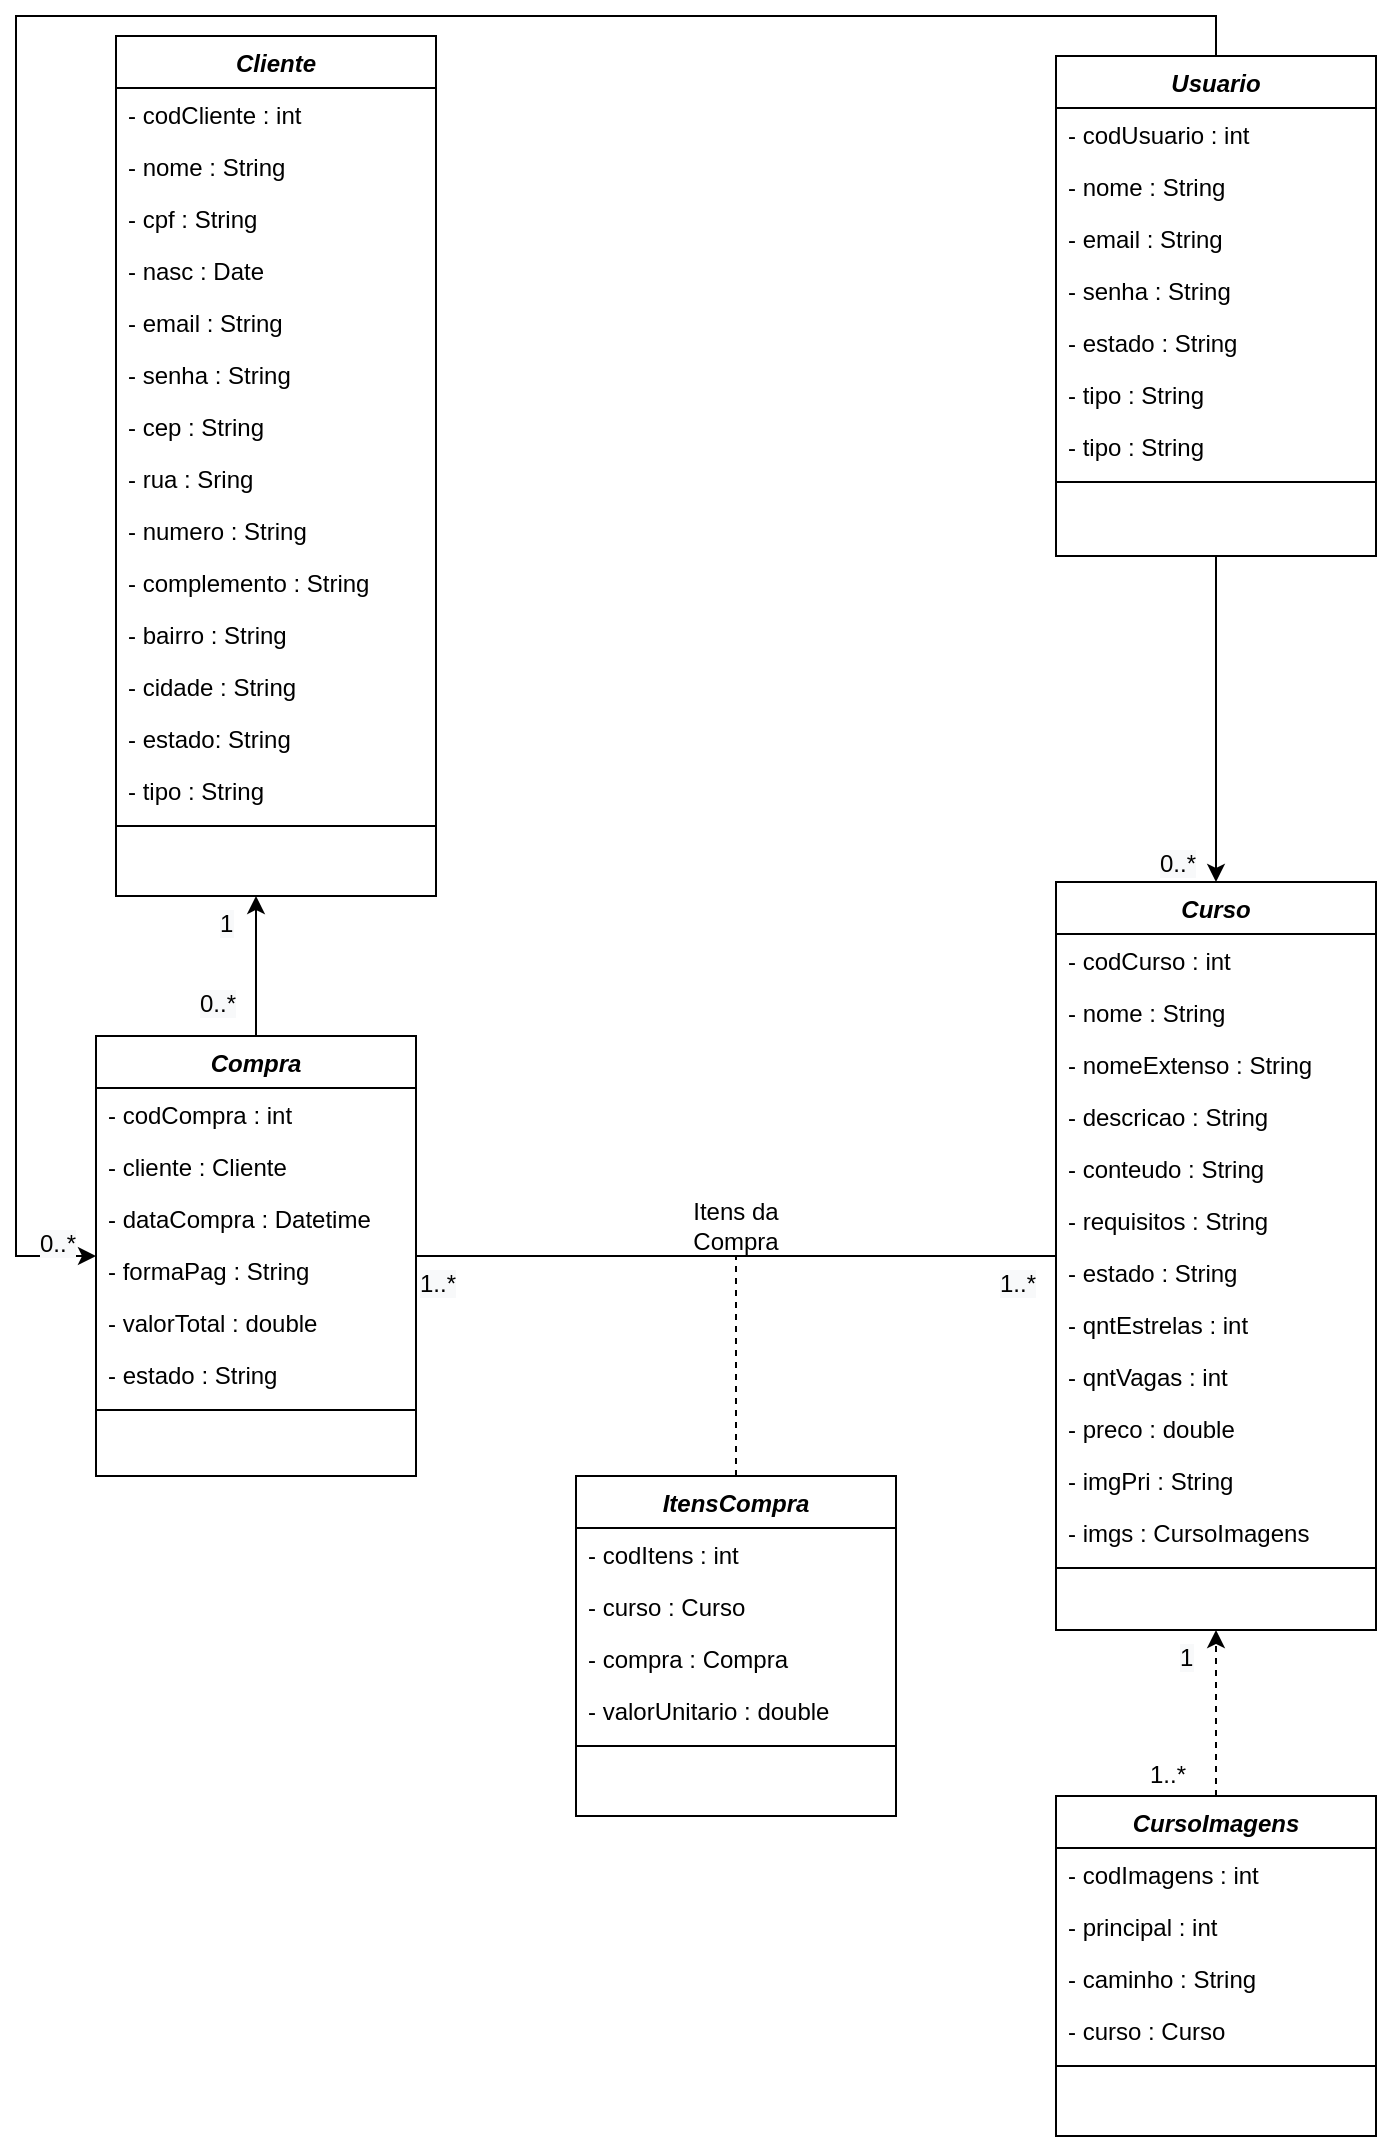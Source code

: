 <mxfile version="14.7.7" type="device"><diagram id="C5RBs43oDa-KdzZeNtuy" name="Page-1"><mxGraphModel dx="1422" dy="1963" grid="1" gridSize="10" guides="1" tooltips="1" connect="1" arrows="1" fold="1" page="1" pageScale="1" pageWidth="827" pageHeight="1169" math="0" shadow="0"><root><mxCell id="WIyWlLk6GJQsqaUBKTNV-0"/><mxCell id="WIyWlLk6GJQsqaUBKTNV-1" parent="WIyWlLk6GJQsqaUBKTNV-0"/><mxCell id="cJGZvTrBkpMUm25TYXnJ-0" value="Curso" style="swimlane;fontStyle=3;align=center;verticalAlign=top;childLayout=stackLayout;horizontal=1;startSize=26;horizontalStack=0;resizeParent=1;resizeLast=0;collapsible=1;marginBottom=0;rounded=0;shadow=0;strokeWidth=1;labelBackgroundColor=none;" parent="WIyWlLk6GJQsqaUBKTNV-1" vertex="1"><mxGeometry x="590" y="433" width="160" height="374" as="geometry"><mxRectangle x="230" y="140" width="160" height="26" as="alternateBounds"/></mxGeometry></mxCell><mxCell id="cJGZvTrBkpMUm25TYXnJ-1" value="- codCurso : int" style="text;align=left;verticalAlign=top;spacingLeft=4;spacingRight=4;overflow=hidden;rotatable=0;points=[[0,0.5],[1,0.5]];portConstraint=eastwest;" parent="cJGZvTrBkpMUm25TYXnJ-0" vertex="1"><mxGeometry y="26" width="160" height="26" as="geometry"/></mxCell><mxCell id="cJGZvTrBkpMUm25TYXnJ-2" value="- nome : String" style="text;align=left;verticalAlign=top;spacingLeft=4;spacingRight=4;overflow=hidden;rotatable=0;points=[[0,0.5],[1,0.5]];portConstraint=eastwest;rounded=0;shadow=0;html=0;" parent="cJGZvTrBkpMUm25TYXnJ-0" vertex="1"><mxGeometry y="52" width="160" height="26" as="geometry"/></mxCell><mxCell id="cJGZvTrBkpMUm25TYXnJ-3" value="- nomeExtenso : String" style="text;align=left;verticalAlign=top;spacingLeft=4;spacingRight=4;overflow=hidden;rotatable=0;points=[[0,0.5],[1,0.5]];portConstraint=eastwest;rounded=0;shadow=0;html=0;" parent="cJGZvTrBkpMUm25TYXnJ-0" vertex="1"><mxGeometry y="78" width="160" height="26" as="geometry"/></mxCell><mxCell id="cJGZvTrBkpMUm25TYXnJ-5" value="- descricao : String" style="text;align=left;verticalAlign=top;spacingLeft=4;spacingRight=4;overflow=hidden;rotatable=0;points=[[0,0.5],[1,0.5]];portConstraint=eastwest;" parent="cJGZvTrBkpMUm25TYXnJ-0" vertex="1"><mxGeometry y="104" width="160" height="26" as="geometry"/></mxCell><mxCell id="cJGZvTrBkpMUm25TYXnJ-14" value="- conteudo : String" style="text;align=left;verticalAlign=top;spacingLeft=4;spacingRight=4;overflow=hidden;rotatable=0;points=[[0,0.5],[1,0.5]];portConstraint=eastwest;" parent="cJGZvTrBkpMUm25TYXnJ-0" vertex="1"><mxGeometry y="130" width="160" height="26" as="geometry"/></mxCell><mxCell id="cJGZvTrBkpMUm25TYXnJ-15" value="- requisitos : String" style="text;align=left;verticalAlign=top;spacingLeft=4;spacingRight=4;overflow=hidden;rotatable=0;points=[[0,0.5],[1,0.5]];portConstraint=eastwest;" parent="cJGZvTrBkpMUm25TYXnJ-0" vertex="1"><mxGeometry y="156" width="160" height="26" as="geometry"/></mxCell><mxCell id="cJGZvTrBkpMUm25TYXnJ-17" value="- estado : String" style="text;align=left;verticalAlign=top;spacingLeft=4;spacingRight=4;overflow=hidden;rotatable=0;points=[[0,0.5],[1,0.5]];portConstraint=eastwest;" parent="cJGZvTrBkpMUm25TYXnJ-0" vertex="1"><mxGeometry y="182" width="160" height="26" as="geometry"/></mxCell><mxCell id="cJGZvTrBkpMUm25TYXnJ-18" value="- qntEstrelas : int" style="text;align=left;verticalAlign=top;spacingLeft=4;spacingRight=4;overflow=hidden;rotatable=0;points=[[0,0.5],[1,0.5]];portConstraint=eastwest;" parent="cJGZvTrBkpMUm25TYXnJ-0" vertex="1"><mxGeometry y="208" width="160" height="26" as="geometry"/></mxCell><mxCell id="cJGZvTrBkpMUm25TYXnJ-19" value="- qntVagas : int" style="text;align=left;verticalAlign=top;spacingLeft=4;spacingRight=4;overflow=hidden;rotatable=0;points=[[0,0.5],[1,0.5]];portConstraint=eastwest;" parent="cJGZvTrBkpMUm25TYXnJ-0" vertex="1"><mxGeometry y="234" width="160" height="26" as="geometry"/></mxCell><mxCell id="cJGZvTrBkpMUm25TYXnJ-21" value="- preco : double" style="text;align=left;verticalAlign=top;spacingLeft=4;spacingRight=4;overflow=hidden;rotatable=0;points=[[0,0.5],[1,0.5]];portConstraint=eastwest;" parent="cJGZvTrBkpMUm25TYXnJ-0" vertex="1"><mxGeometry y="260" width="160" height="26" as="geometry"/></mxCell><mxCell id="cJGZvTrBkpMUm25TYXnJ-20" value="- imgPri : String" style="text;align=left;verticalAlign=top;spacingLeft=4;spacingRight=4;overflow=hidden;rotatable=0;points=[[0,0.5],[1,0.5]];portConstraint=eastwest;" parent="cJGZvTrBkpMUm25TYXnJ-0" vertex="1"><mxGeometry y="286" width="160" height="26" as="geometry"/></mxCell><mxCell id="cJGZvTrBkpMUm25TYXnJ-23" value="- imgs : CursoImagens" style="text;align=left;verticalAlign=top;spacingLeft=4;spacingRight=4;overflow=hidden;rotatable=0;points=[[0,0.5],[1,0.5]];portConstraint=eastwest;" parent="cJGZvTrBkpMUm25TYXnJ-0" vertex="1"><mxGeometry y="312" width="160" height="26" as="geometry"/></mxCell><mxCell id="cJGZvTrBkpMUm25TYXnJ-4" value="" style="line;html=1;strokeWidth=1;align=left;verticalAlign=middle;spacingTop=-1;spacingLeft=3;spacingRight=3;rotatable=0;labelPosition=right;points=[];portConstraint=eastwest;" parent="cJGZvTrBkpMUm25TYXnJ-0" vertex="1"><mxGeometry y="338" width="160" height="10" as="geometry"/></mxCell><mxCell id="cJGZvTrBkpMUm25TYXnJ-44" style="edgeStyle=orthogonalEdgeStyle;rounded=0;orthogonalLoop=1;jettySize=auto;html=1;entryX=0.5;entryY=1;entryDx=0;entryDy=0;dashed=1;" parent="WIyWlLk6GJQsqaUBKTNV-1" source="cJGZvTrBkpMUm25TYXnJ-25" target="cJGZvTrBkpMUm25TYXnJ-0" edge="1"><mxGeometry relative="1" as="geometry"/></mxCell><mxCell id="cJGZvTrBkpMUm25TYXnJ-25" value="CursoImagens" style="swimlane;fontStyle=3;align=center;verticalAlign=top;childLayout=stackLayout;horizontal=1;startSize=26;horizontalStack=0;resizeParent=1;resizeLast=0;collapsible=1;marginBottom=0;rounded=0;shadow=0;strokeWidth=1;labelBackgroundColor=none;" parent="WIyWlLk6GJQsqaUBKTNV-1" vertex="1"><mxGeometry x="590" y="890" width="160" height="170" as="geometry"><mxRectangle x="230" y="140" width="160" height="26" as="alternateBounds"/></mxGeometry></mxCell><mxCell id="cJGZvTrBkpMUm25TYXnJ-26" value="- codImagens : int" style="text;align=left;verticalAlign=top;spacingLeft=4;spacingRight=4;overflow=hidden;rotatable=0;points=[[0,0.5],[1,0.5]];portConstraint=eastwest;" parent="cJGZvTrBkpMUm25TYXnJ-25" vertex="1"><mxGeometry y="26" width="160" height="26" as="geometry"/></mxCell><mxCell id="cJGZvTrBkpMUm25TYXnJ-27" value="- principal : int" style="text;align=left;verticalAlign=top;spacingLeft=4;spacingRight=4;overflow=hidden;rotatable=0;points=[[0,0.5],[1,0.5]];portConstraint=eastwest;rounded=0;shadow=0;html=0;" parent="cJGZvTrBkpMUm25TYXnJ-25" vertex="1"><mxGeometry y="52" width="160" height="26" as="geometry"/></mxCell><mxCell id="cJGZvTrBkpMUm25TYXnJ-28" value="- caminho : String" style="text;align=left;verticalAlign=top;spacingLeft=4;spacingRight=4;overflow=hidden;rotatable=0;points=[[0,0.5],[1,0.5]];portConstraint=eastwest;rounded=0;shadow=0;html=0;" parent="cJGZvTrBkpMUm25TYXnJ-25" vertex="1"><mxGeometry y="78" width="160" height="26" as="geometry"/></mxCell><mxCell id="cJGZvTrBkpMUm25TYXnJ-29" value="- curso : Curso" style="text;align=left;verticalAlign=top;spacingLeft=4;spacingRight=4;overflow=hidden;rotatable=0;points=[[0,0.5],[1,0.5]];portConstraint=eastwest;" parent="cJGZvTrBkpMUm25TYXnJ-25" vertex="1"><mxGeometry y="104" width="160" height="26" as="geometry"/></mxCell><mxCell id="cJGZvTrBkpMUm25TYXnJ-38" value="" style="line;html=1;strokeWidth=1;align=left;verticalAlign=middle;spacingTop=-1;spacingLeft=3;spacingRight=3;rotatable=0;labelPosition=right;points=[];portConstraint=eastwest;" parent="cJGZvTrBkpMUm25TYXnJ-25" vertex="1"><mxGeometry y="130" width="160" height="10" as="geometry"/></mxCell><mxCell id="cJGZvTrBkpMUm25TYXnJ-45" value="1..*" style="resizable=0;align=left;verticalAlign=bottom;labelBackgroundColor=none;fontSize=12;" parent="WIyWlLk6GJQsqaUBKTNV-1" connectable="0" vertex="1"><mxGeometry x="640" y="880" as="geometry"><mxPoint x="-5" y="8" as="offset"/></mxGeometry></mxCell><mxCell id="cJGZvTrBkpMUm25TYXnJ-117" style="edgeStyle=orthogonalEdgeStyle;rounded=0;orthogonalLoop=1;jettySize=auto;html=1;endArrow=none;endFill=0;dashed=1;" parent="WIyWlLk6GJQsqaUBKTNV-1" source="cJGZvTrBkpMUm25TYXnJ-49" target="cJGZvTrBkpMUm25TYXnJ-118" edge="1"><mxGeometry relative="1" as="geometry"><mxPoint x="430" y="620" as="targetPoint"/></mxGeometry></mxCell><mxCell id="cJGZvTrBkpMUm25TYXnJ-49" value="ItensCompra" style="swimlane;fontStyle=3;align=center;verticalAlign=top;childLayout=stackLayout;horizontal=1;startSize=26;horizontalStack=0;resizeParent=1;resizeLast=0;collapsible=1;marginBottom=0;rounded=0;shadow=0;strokeWidth=1;labelBackgroundColor=none;" parent="WIyWlLk6GJQsqaUBKTNV-1" vertex="1"><mxGeometry x="350" y="730" width="160" height="170" as="geometry"><mxRectangle x="230" y="140" width="160" height="26" as="alternateBounds"/></mxGeometry></mxCell><mxCell id="cJGZvTrBkpMUm25TYXnJ-50" value="- codItens : int" style="text;align=left;verticalAlign=top;spacingLeft=4;spacingRight=4;overflow=hidden;rotatable=0;points=[[0,0.5],[1,0.5]];portConstraint=eastwest;" parent="cJGZvTrBkpMUm25TYXnJ-49" vertex="1"><mxGeometry y="26" width="160" height="26" as="geometry"/></mxCell><mxCell id="cJGZvTrBkpMUm25TYXnJ-51" value="- curso : Curso" style="text;align=left;verticalAlign=top;spacingLeft=4;spacingRight=4;overflow=hidden;rotatable=0;points=[[0,0.5],[1,0.5]];portConstraint=eastwest;rounded=0;shadow=0;html=0;" parent="cJGZvTrBkpMUm25TYXnJ-49" vertex="1"><mxGeometry y="52" width="160" height="26" as="geometry"/></mxCell><mxCell id="cJGZvTrBkpMUm25TYXnJ-52" value="- compra : Compra" style="text;align=left;verticalAlign=top;spacingLeft=4;spacingRight=4;overflow=hidden;rotatable=0;points=[[0,0.5],[1,0.5]];portConstraint=eastwest;rounded=0;shadow=0;html=0;" parent="cJGZvTrBkpMUm25TYXnJ-49" vertex="1"><mxGeometry y="78" width="160" height="26" as="geometry"/></mxCell><mxCell id="cJGZvTrBkpMUm25TYXnJ-53" value="- valorUnitario : double" style="text;align=left;verticalAlign=top;spacingLeft=4;spacingRight=4;overflow=hidden;rotatable=0;points=[[0,0.5],[1,0.5]];portConstraint=eastwest;" parent="cJGZvTrBkpMUm25TYXnJ-49" vertex="1"><mxGeometry y="104" width="160" height="26" as="geometry"/></mxCell><mxCell id="cJGZvTrBkpMUm25TYXnJ-54" value="" style="line;html=1;strokeWidth=1;align=left;verticalAlign=middle;spacingTop=-1;spacingLeft=3;spacingRight=3;rotatable=0;labelPosition=right;points=[];portConstraint=eastwest;" parent="cJGZvTrBkpMUm25TYXnJ-49" vertex="1"><mxGeometry y="130" width="160" height="10" as="geometry"/></mxCell><mxCell id="cJGZvTrBkpMUm25TYXnJ-107" style="edgeStyle=orthogonalEdgeStyle;rounded=0;orthogonalLoop=1;jettySize=auto;html=1;" parent="WIyWlLk6GJQsqaUBKTNV-1" source="cJGZvTrBkpMUm25TYXnJ-55" edge="1"><mxGeometry relative="1" as="geometry"><mxPoint x="190" y="440" as="targetPoint"/></mxGeometry></mxCell><mxCell id="cJGZvTrBkpMUm25TYXnJ-116" style="edgeStyle=orthogonalEdgeStyle;rounded=0;orthogonalLoop=1;jettySize=auto;html=1;endArrow=none;endFill=0;" parent="WIyWlLk6GJQsqaUBKTNV-1" source="cJGZvTrBkpMUm25TYXnJ-55" target="cJGZvTrBkpMUm25TYXnJ-0" edge="1"><mxGeometry relative="1" as="geometry"><Array as="points"><mxPoint x="430" y="620"/><mxPoint x="430" y="620"/></Array></mxGeometry></mxCell><mxCell id="cJGZvTrBkpMUm25TYXnJ-55" value="Compra" style="swimlane;fontStyle=3;align=center;verticalAlign=top;childLayout=stackLayout;horizontal=1;startSize=26;horizontalStack=0;resizeParent=1;resizeLast=0;collapsible=1;marginBottom=0;rounded=0;shadow=0;strokeWidth=1;labelBackgroundColor=none;" parent="WIyWlLk6GJQsqaUBKTNV-1" vertex="1"><mxGeometry x="110" y="510" width="160" height="220" as="geometry"><mxRectangle x="230" y="140" width="160" height="26" as="alternateBounds"/></mxGeometry></mxCell><mxCell id="cJGZvTrBkpMUm25TYXnJ-56" value="- codCompra : int" style="text;align=left;verticalAlign=top;spacingLeft=4;spacingRight=4;overflow=hidden;rotatable=0;points=[[0,0.5],[1,0.5]];portConstraint=eastwest;" parent="cJGZvTrBkpMUm25TYXnJ-55" vertex="1"><mxGeometry y="26" width="160" height="26" as="geometry"/></mxCell><mxCell id="cJGZvTrBkpMUm25TYXnJ-57" value="- cliente : Cliente" style="text;align=left;verticalAlign=top;spacingLeft=4;spacingRight=4;overflow=hidden;rotatable=0;points=[[0,0.5],[1,0.5]];portConstraint=eastwest;rounded=0;shadow=0;html=0;" parent="cJGZvTrBkpMUm25TYXnJ-55" vertex="1"><mxGeometry y="52" width="160" height="26" as="geometry"/></mxCell><mxCell id="cJGZvTrBkpMUm25TYXnJ-58" value="- dataCompra : Datetime" style="text;align=left;verticalAlign=top;spacingLeft=4;spacingRight=4;overflow=hidden;rotatable=0;points=[[0,0.5],[1,0.5]];portConstraint=eastwest;rounded=0;shadow=0;html=0;" parent="cJGZvTrBkpMUm25TYXnJ-55" vertex="1"><mxGeometry y="78" width="160" height="26" as="geometry"/></mxCell><mxCell id="cJGZvTrBkpMUm25TYXnJ-59" value="- formaPag : String" style="text;align=left;verticalAlign=top;spacingLeft=4;spacingRight=4;overflow=hidden;rotatable=0;points=[[0,0.5],[1,0.5]];portConstraint=eastwest;" parent="cJGZvTrBkpMUm25TYXnJ-55" vertex="1"><mxGeometry y="104" width="160" height="26" as="geometry"/></mxCell><mxCell id="cJGZvTrBkpMUm25TYXnJ-62" value="- valorTotal : double" style="text;align=left;verticalAlign=top;spacingLeft=4;spacingRight=4;overflow=hidden;rotatable=0;points=[[0,0.5],[1,0.5]];portConstraint=eastwest;" parent="cJGZvTrBkpMUm25TYXnJ-55" vertex="1"><mxGeometry y="130" width="160" height="26" as="geometry"/></mxCell><mxCell id="cJGZvTrBkpMUm25TYXnJ-61" value="- estado : String" style="text;align=left;verticalAlign=top;spacingLeft=4;spacingRight=4;overflow=hidden;rotatable=0;points=[[0,0.5],[1,0.5]];portConstraint=eastwest;" parent="cJGZvTrBkpMUm25TYXnJ-55" vertex="1"><mxGeometry y="156" width="160" height="26" as="geometry"/></mxCell><mxCell id="cJGZvTrBkpMUm25TYXnJ-60" value="" style="line;html=1;strokeWidth=1;align=left;verticalAlign=middle;spacingTop=-1;spacingLeft=3;spacingRight=3;rotatable=0;labelPosition=right;points=[];portConstraint=eastwest;" parent="cJGZvTrBkpMUm25TYXnJ-55" vertex="1"><mxGeometry y="182" width="160" height="10" as="geometry"/></mxCell><mxCell id="cJGZvTrBkpMUm25TYXnJ-75" value="Cliente" style="swimlane;fontStyle=3;align=center;verticalAlign=top;childLayout=stackLayout;horizontal=1;startSize=26;horizontalStack=0;resizeParent=1;resizeLast=0;collapsible=1;marginBottom=0;rounded=0;shadow=0;strokeWidth=1;labelBackgroundColor=none;" parent="WIyWlLk6GJQsqaUBKTNV-1" vertex="1"><mxGeometry x="120" y="10" width="160" height="430" as="geometry"><mxRectangle x="230" y="140" width="160" height="26" as="alternateBounds"/></mxGeometry></mxCell><mxCell id="cJGZvTrBkpMUm25TYXnJ-76" value="- codCliente : int" style="text;align=left;verticalAlign=top;spacingLeft=4;spacingRight=4;overflow=hidden;rotatable=0;points=[[0,0.5],[1,0.5]];portConstraint=eastwest;" parent="cJGZvTrBkpMUm25TYXnJ-75" vertex="1"><mxGeometry y="26" width="160" height="26" as="geometry"/></mxCell><mxCell id="cJGZvTrBkpMUm25TYXnJ-77" value="- nome : String" style="text;align=left;verticalAlign=top;spacingLeft=4;spacingRight=4;overflow=hidden;rotatable=0;points=[[0,0.5],[1,0.5]];portConstraint=eastwest;rounded=0;shadow=0;html=0;" parent="cJGZvTrBkpMUm25TYXnJ-75" vertex="1"><mxGeometry y="52" width="160" height="26" as="geometry"/></mxCell><mxCell id="cJGZvTrBkpMUm25TYXnJ-78" value="- cpf : String" style="text;align=left;verticalAlign=top;spacingLeft=4;spacingRight=4;overflow=hidden;rotatable=0;points=[[0,0.5],[1,0.5]];portConstraint=eastwest;rounded=0;shadow=0;html=0;" parent="cJGZvTrBkpMUm25TYXnJ-75" vertex="1"><mxGeometry y="78" width="160" height="26" as="geometry"/></mxCell><mxCell id="cJGZvTrBkpMUm25TYXnJ-79" value="- nasc : Date" style="text;align=left;verticalAlign=top;spacingLeft=4;spacingRight=4;overflow=hidden;rotatable=0;points=[[0,0.5],[1,0.5]];portConstraint=eastwest;" parent="cJGZvTrBkpMUm25TYXnJ-75" vertex="1"><mxGeometry y="104" width="160" height="26" as="geometry"/></mxCell><mxCell id="cJGZvTrBkpMUm25TYXnJ-80" value="- email : String" style="text;align=left;verticalAlign=top;spacingLeft=4;spacingRight=4;overflow=hidden;rotatable=0;points=[[0,0.5],[1,0.5]];portConstraint=eastwest;" parent="cJGZvTrBkpMUm25TYXnJ-75" vertex="1"><mxGeometry y="130" width="160" height="26" as="geometry"/></mxCell><mxCell id="cJGZvTrBkpMUm25TYXnJ-81" value="- senha : String" style="text;align=left;verticalAlign=top;spacingLeft=4;spacingRight=4;overflow=hidden;rotatable=0;points=[[0,0.5],[1,0.5]];portConstraint=eastwest;" parent="cJGZvTrBkpMUm25TYXnJ-75" vertex="1"><mxGeometry y="156" width="160" height="26" as="geometry"/></mxCell><mxCell id="cJGZvTrBkpMUm25TYXnJ-82" value="- cep : String" style="text;align=left;verticalAlign=top;spacingLeft=4;spacingRight=4;overflow=hidden;rotatable=0;points=[[0,0.5],[1,0.5]];portConstraint=eastwest;" parent="cJGZvTrBkpMUm25TYXnJ-75" vertex="1"><mxGeometry y="182" width="160" height="26" as="geometry"/></mxCell><mxCell id="cJGZvTrBkpMUm25TYXnJ-83" value="- rua : Sring" style="text;align=left;verticalAlign=top;spacingLeft=4;spacingRight=4;overflow=hidden;rotatable=0;points=[[0,0.5],[1,0.5]];portConstraint=eastwest;" parent="cJGZvTrBkpMUm25TYXnJ-75" vertex="1"><mxGeometry y="208" width="160" height="26" as="geometry"/></mxCell><mxCell id="cJGZvTrBkpMUm25TYXnJ-84" value="- numero : String" style="text;align=left;verticalAlign=top;spacingLeft=4;spacingRight=4;overflow=hidden;rotatable=0;points=[[0,0.5],[1,0.5]];portConstraint=eastwest;" parent="cJGZvTrBkpMUm25TYXnJ-75" vertex="1"><mxGeometry y="234" width="160" height="26" as="geometry"/></mxCell><mxCell id="cJGZvTrBkpMUm25TYXnJ-85" value="- complemento : String" style="text;align=left;verticalAlign=top;spacingLeft=4;spacingRight=4;overflow=hidden;rotatable=0;points=[[0,0.5],[1,0.5]];portConstraint=eastwest;" parent="cJGZvTrBkpMUm25TYXnJ-75" vertex="1"><mxGeometry y="260" width="160" height="26" as="geometry"/></mxCell><mxCell id="cJGZvTrBkpMUm25TYXnJ-86" value="- bairro : String" style="text;align=left;verticalAlign=top;spacingLeft=4;spacingRight=4;overflow=hidden;rotatable=0;points=[[0,0.5],[1,0.5]];portConstraint=eastwest;" parent="cJGZvTrBkpMUm25TYXnJ-75" vertex="1"><mxGeometry y="286" width="160" height="26" as="geometry"/></mxCell><mxCell id="cJGZvTrBkpMUm25TYXnJ-87" value="- cidade : String" style="text;align=left;verticalAlign=top;spacingLeft=4;spacingRight=4;overflow=hidden;rotatable=0;points=[[0,0.5],[1,0.5]];portConstraint=eastwest;" parent="cJGZvTrBkpMUm25TYXnJ-75" vertex="1"><mxGeometry y="312" width="160" height="26" as="geometry"/></mxCell><mxCell id="cJGZvTrBkpMUm25TYXnJ-89" value="- estado: String" style="text;align=left;verticalAlign=top;spacingLeft=4;spacingRight=4;overflow=hidden;rotatable=0;points=[[0,0.5],[1,0.5]];portConstraint=eastwest;" parent="cJGZvTrBkpMUm25TYXnJ-75" vertex="1"><mxGeometry y="338" width="160" height="26" as="geometry"/></mxCell><mxCell id="cJGZvTrBkpMUm25TYXnJ-90" value="- tipo : String" style="text;align=left;verticalAlign=top;spacingLeft=4;spacingRight=4;overflow=hidden;rotatable=0;points=[[0,0.5],[1,0.5]];portConstraint=eastwest;" parent="cJGZvTrBkpMUm25TYXnJ-75" vertex="1"><mxGeometry y="364" width="160" height="26" as="geometry"/></mxCell><mxCell id="cJGZvTrBkpMUm25TYXnJ-88" value="" style="line;html=1;strokeWidth=1;align=left;verticalAlign=middle;spacingTop=-1;spacingLeft=3;spacingRight=3;rotatable=0;labelPosition=right;points=[];portConstraint=eastwest;" parent="cJGZvTrBkpMUm25TYXnJ-75" vertex="1"><mxGeometry y="390" width="160" height="10" as="geometry"/></mxCell><mxCell id="5yFvctBk8l2TAZ_wDFgj-0" style="edgeStyle=orthogonalEdgeStyle;rounded=0;orthogonalLoop=1;jettySize=auto;html=1;entryX=0.5;entryY=0;entryDx=0;entryDy=0;" edge="1" parent="WIyWlLk6GJQsqaUBKTNV-1" source="cJGZvTrBkpMUm25TYXnJ-91" target="cJGZvTrBkpMUm25TYXnJ-0"><mxGeometry relative="1" as="geometry"/></mxCell><mxCell id="5yFvctBk8l2TAZ_wDFgj-1" style="edgeStyle=orthogonalEdgeStyle;rounded=0;orthogonalLoop=1;jettySize=auto;html=1;" edge="1" parent="WIyWlLk6GJQsqaUBKTNV-1" source="cJGZvTrBkpMUm25TYXnJ-91" target="cJGZvTrBkpMUm25TYXnJ-55"><mxGeometry relative="1" as="geometry"><Array as="points"><mxPoint x="670"/><mxPoint x="70"/><mxPoint x="70" y="620"/></Array></mxGeometry></mxCell><mxCell id="cJGZvTrBkpMUm25TYXnJ-91" value="Usuario" style="swimlane;fontStyle=3;align=center;verticalAlign=top;childLayout=stackLayout;horizontal=1;startSize=26;horizontalStack=0;resizeParent=1;resizeLast=0;collapsible=1;marginBottom=0;rounded=0;shadow=0;strokeWidth=1;labelBackgroundColor=none;" parent="WIyWlLk6GJQsqaUBKTNV-1" vertex="1"><mxGeometry x="590" y="20" width="160" height="250" as="geometry"><mxRectangle x="230" y="140" width="160" height="26" as="alternateBounds"/></mxGeometry></mxCell><mxCell id="cJGZvTrBkpMUm25TYXnJ-92" value="- codUsuario : int" style="text;align=left;verticalAlign=top;spacingLeft=4;spacingRight=4;overflow=hidden;rotatable=0;points=[[0,0.5],[1,0.5]];portConstraint=eastwest;" parent="cJGZvTrBkpMUm25TYXnJ-91" vertex="1"><mxGeometry y="26" width="160" height="26" as="geometry"/></mxCell><mxCell id="cJGZvTrBkpMUm25TYXnJ-93" value="- nome : String" style="text;align=left;verticalAlign=top;spacingLeft=4;spacingRight=4;overflow=hidden;rotatable=0;points=[[0,0.5],[1,0.5]];portConstraint=eastwest;rounded=0;shadow=0;html=0;" parent="cJGZvTrBkpMUm25TYXnJ-91" vertex="1"><mxGeometry y="52" width="160" height="26" as="geometry"/></mxCell><mxCell id="cJGZvTrBkpMUm25TYXnJ-94" value="- email : String" style="text;align=left;verticalAlign=top;spacingLeft=4;spacingRight=4;overflow=hidden;rotatable=0;points=[[0,0.5],[1,0.5]];portConstraint=eastwest;rounded=0;shadow=0;html=0;" parent="cJGZvTrBkpMUm25TYXnJ-91" vertex="1"><mxGeometry y="78" width="160" height="26" as="geometry"/></mxCell><mxCell id="cJGZvTrBkpMUm25TYXnJ-95" value="- senha : String" style="text;align=left;verticalAlign=top;spacingLeft=4;spacingRight=4;overflow=hidden;rotatable=0;points=[[0,0.5],[1,0.5]];portConstraint=eastwest;" parent="cJGZvTrBkpMUm25TYXnJ-91" vertex="1"><mxGeometry y="104" width="160" height="26" as="geometry"/></mxCell><mxCell id="cJGZvTrBkpMUm25TYXnJ-96" value="- estado : String" style="text;align=left;verticalAlign=top;spacingLeft=4;spacingRight=4;overflow=hidden;rotatable=0;points=[[0,0.5],[1,0.5]];portConstraint=eastwest;" parent="cJGZvTrBkpMUm25TYXnJ-91" vertex="1"><mxGeometry y="130" width="160" height="26" as="geometry"/></mxCell><mxCell id="cJGZvTrBkpMUm25TYXnJ-97" value="- tipo : String" style="text;align=left;verticalAlign=top;spacingLeft=4;spacingRight=4;overflow=hidden;rotatable=0;points=[[0,0.5],[1,0.5]];portConstraint=eastwest;" parent="cJGZvTrBkpMUm25TYXnJ-91" vertex="1"><mxGeometry y="156" width="160" height="26" as="geometry"/></mxCell><mxCell id="cJGZvTrBkpMUm25TYXnJ-98" value="- tipo : String" style="text;align=left;verticalAlign=top;spacingLeft=4;spacingRight=4;overflow=hidden;rotatable=0;points=[[0,0.5],[1,0.5]];portConstraint=eastwest;" parent="cJGZvTrBkpMUm25TYXnJ-91" vertex="1"><mxGeometry y="182" width="160" height="26" as="geometry"/></mxCell><mxCell id="cJGZvTrBkpMUm25TYXnJ-106" value="" style="line;html=1;strokeWidth=1;align=left;verticalAlign=middle;spacingTop=-1;spacingLeft=3;spacingRight=3;rotatable=0;labelPosition=right;points=[];portConstraint=eastwest;" parent="cJGZvTrBkpMUm25TYXnJ-91" vertex="1"><mxGeometry y="208" width="160" height="10" as="geometry"/></mxCell><mxCell id="cJGZvTrBkpMUm25TYXnJ-108" value="&lt;span style=&quot;color: rgb(0 , 0 , 0) ; font-family: &amp;#34;helvetica&amp;#34; ; font-size: 12px ; font-style: normal ; font-weight: 400 ; letter-spacing: normal ; text-align: left ; text-indent: 0px ; text-transform: none ; word-spacing: 0px ; background-color: rgb(248 , 249 , 250) ; display: inline ; float: none&quot;&gt;0..*&lt;/span&gt;" style="text;whiteSpace=wrap;html=1;" parent="WIyWlLk6GJQsqaUBKTNV-1" vertex="1"><mxGeometry x="160" y="480" width="40" height="30" as="geometry"/></mxCell><mxCell id="cJGZvTrBkpMUm25TYXnJ-109" value="&lt;span style=&quot;color: rgb(0 , 0 , 0) ; font-family: &amp;#34;helvetica&amp;#34; ; font-size: 12px ; font-style: normal ; font-weight: 400 ; letter-spacing: normal ; text-align: left ; text-indent: 0px ; text-transform: none ; word-spacing: 0px ; background-color: rgb(248 , 249 , 250) ; display: inline ; float: none&quot;&gt;1&lt;/span&gt;" style="text;whiteSpace=wrap;html=1;" parent="WIyWlLk6GJQsqaUBKTNV-1" vertex="1"><mxGeometry x="650" y="807" width="40" height="30" as="geometry"/></mxCell><mxCell id="cJGZvTrBkpMUm25TYXnJ-112" value="&lt;span style=&quot;color: rgb(0 , 0 , 0) ; font-family: &amp;#34;helvetica&amp;#34; ; font-size: 12px ; font-style: normal ; font-weight: 400 ; letter-spacing: normal ; text-align: left ; text-indent: 0px ; text-transform: none ; word-spacing: 0px ; background-color: rgb(248 , 249 , 250) ; display: inline ; float: none&quot;&gt;1&lt;/span&gt;" style="text;whiteSpace=wrap;html=1;" parent="WIyWlLk6GJQsqaUBKTNV-1" vertex="1"><mxGeometry x="170" y="440" width="40" height="30" as="geometry"/></mxCell><mxCell id="cJGZvTrBkpMUm25TYXnJ-118" value="Itens da Compra" style="text;html=1;strokeColor=none;fillColor=none;align=center;verticalAlign=middle;whiteSpace=wrap;rounded=0;labelBackgroundColor=none;" parent="WIyWlLk6GJQsqaUBKTNV-1" vertex="1"><mxGeometry x="390" y="590" width="80" height="30" as="geometry"/></mxCell><mxCell id="cJGZvTrBkpMUm25TYXnJ-119" value="&lt;span style=&quot;color: rgb(0 , 0 , 0) ; font-family: &amp;#34;helvetica&amp;#34; ; font-size: 12px ; font-style: normal ; font-weight: 400 ; letter-spacing: normal ; text-align: left ; text-indent: 0px ; text-transform: none ; word-spacing: 0px ; background-color: rgb(248 , 249 , 250) ; display: inline ; float: none&quot;&gt;1..*&lt;/span&gt;" style="text;whiteSpace=wrap;html=1;" parent="WIyWlLk6GJQsqaUBKTNV-1" vertex="1"><mxGeometry x="270" y="620" width="40" height="30" as="geometry"/></mxCell><mxCell id="cJGZvTrBkpMUm25TYXnJ-120" value="&lt;span style=&quot;color: rgb(0 , 0 , 0) ; font-family: &amp;#34;helvetica&amp;#34; ; font-size: 12px ; font-style: normal ; font-weight: 400 ; letter-spacing: normal ; text-align: left ; text-indent: 0px ; text-transform: none ; word-spacing: 0px ; background-color: rgb(248 , 249 , 250) ; display: inline ; float: none&quot;&gt;1..*&lt;/span&gt;" style="text;whiteSpace=wrap;html=1;" parent="WIyWlLk6GJQsqaUBKTNV-1" vertex="1"><mxGeometry x="560" y="620" width="40" height="30" as="geometry"/></mxCell><mxCell id="5yFvctBk8l2TAZ_wDFgj-2" value="&lt;span style=&quot;color: rgb(0, 0, 0); font-family: helvetica; font-size: 12px; font-style: normal; font-weight: 400; letter-spacing: normal; text-align: left; text-indent: 0px; text-transform: none; word-spacing: 0px; background-color: rgb(248, 249, 250); display: inline; float: none;&quot;&gt;0..*&lt;/span&gt;" style="text;whiteSpace=wrap;html=1;" vertex="1" parent="WIyWlLk6GJQsqaUBKTNV-1"><mxGeometry x="80" y="600" width="40" height="30" as="geometry"/></mxCell><mxCell id="5yFvctBk8l2TAZ_wDFgj-3" value="&lt;span style=&quot;color: rgb(0, 0, 0); font-family: helvetica; font-size: 12px; font-style: normal; font-weight: 400; letter-spacing: normal; text-align: left; text-indent: 0px; text-transform: none; word-spacing: 0px; background-color: rgb(248, 249, 250); display: inline; float: none;&quot;&gt;0..*&lt;/span&gt;" style="text;whiteSpace=wrap;html=1;" vertex="1" parent="WIyWlLk6GJQsqaUBKTNV-1"><mxGeometry x="640" y="410" width="40" height="30" as="geometry"/></mxCell></root></mxGraphModel></diagram></mxfile>